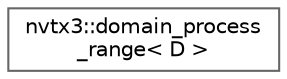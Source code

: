 digraph "类继承关系图"
{
 // LATEX_PDF_SIZE
  bgcolor="transparent";
  edge [fontname=Helvetica,fontsize=10,labelfontname=Helvetica,labelfontsize=10];
  node [fontname=Helvetica,fontsize=10,shape=box,height=0.2,width=0.4];
  rankdir="LR";
  Node0 [id="Node000000",label="nvtx3::domain_process\l_range\< D \>",height=0.2,width=0.4,color="grey40", fillcolor="white", style="filled",URL="$classnvtx3_1_1domain__process__range.html",tooltip="A RAII object for creating a NVTX range within a domain that can be created and destroyed on differen..."];
}
